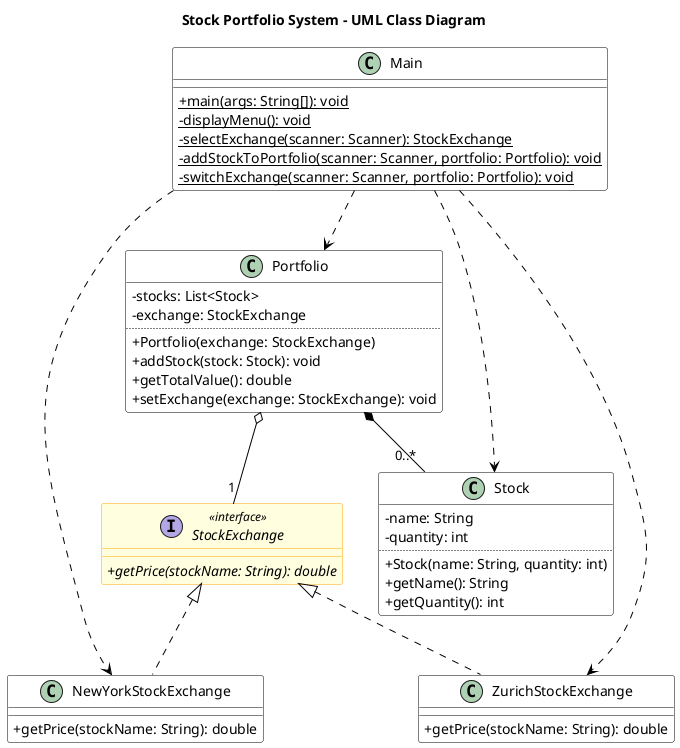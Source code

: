 @startuml M320-V3-StockPortfolio-ClassDiagram

title Stock Portfolio System - UML Class Diagram

skinparam classAttributeIconSize 0
skinparam class {
    BackgroundColor<<interface>> LightYellow
    BorderColor<<interface>> Orange
    BackgroundColor White
    BorderColor Black
    ArrowColor Black
}

interface StockExchange <<interface>> {
    {abstract} +getPrice(stockName: String): double
}

class NewYorkStockExchange {
    +getPrice(stockName: String): double
}

class ZurichStockExchange {
    +getPrice(stockName: String): double
}

StockExchange <|.. NewYorkStockExchange
StockExchange <|.. ZurichStockExchange

class Stock {
    -name: String
    -quantity: int
    ..
    +Stock(name: String, quantity: int)
    +getName(): String
    +getQuantity(): int
}

class Portfolio {
    -stocks: List<Stock>
    -exchange: StockExchange
    ..
    +Portfolio(exchange: StockExchange)
    +addStock(stock: Stock): void
    +getTotalValue(): double
    +setExchange(exchange: StockExchange): void
}

Portfolio *-- "0..*" Stock
Portfolio o-- "1" StockExchange

class Main {
    {static} +main(args: String[]): void
    {static} -displayMenu(): void
    {static} -selectExchange(scanner: Scanner): StockExchange
    {static} -addStockToPortfolio(scanner: Scanner, portfolio: Portfolio): void
    {static} -switchExchange(scanner: Scanner, portfolio: Portfolio): void
}

Main ..> Portfolio
Main ..> NewYorkStockExchange
Main ..> ZurichStockExchange
Main ..> Stock

@enduml
